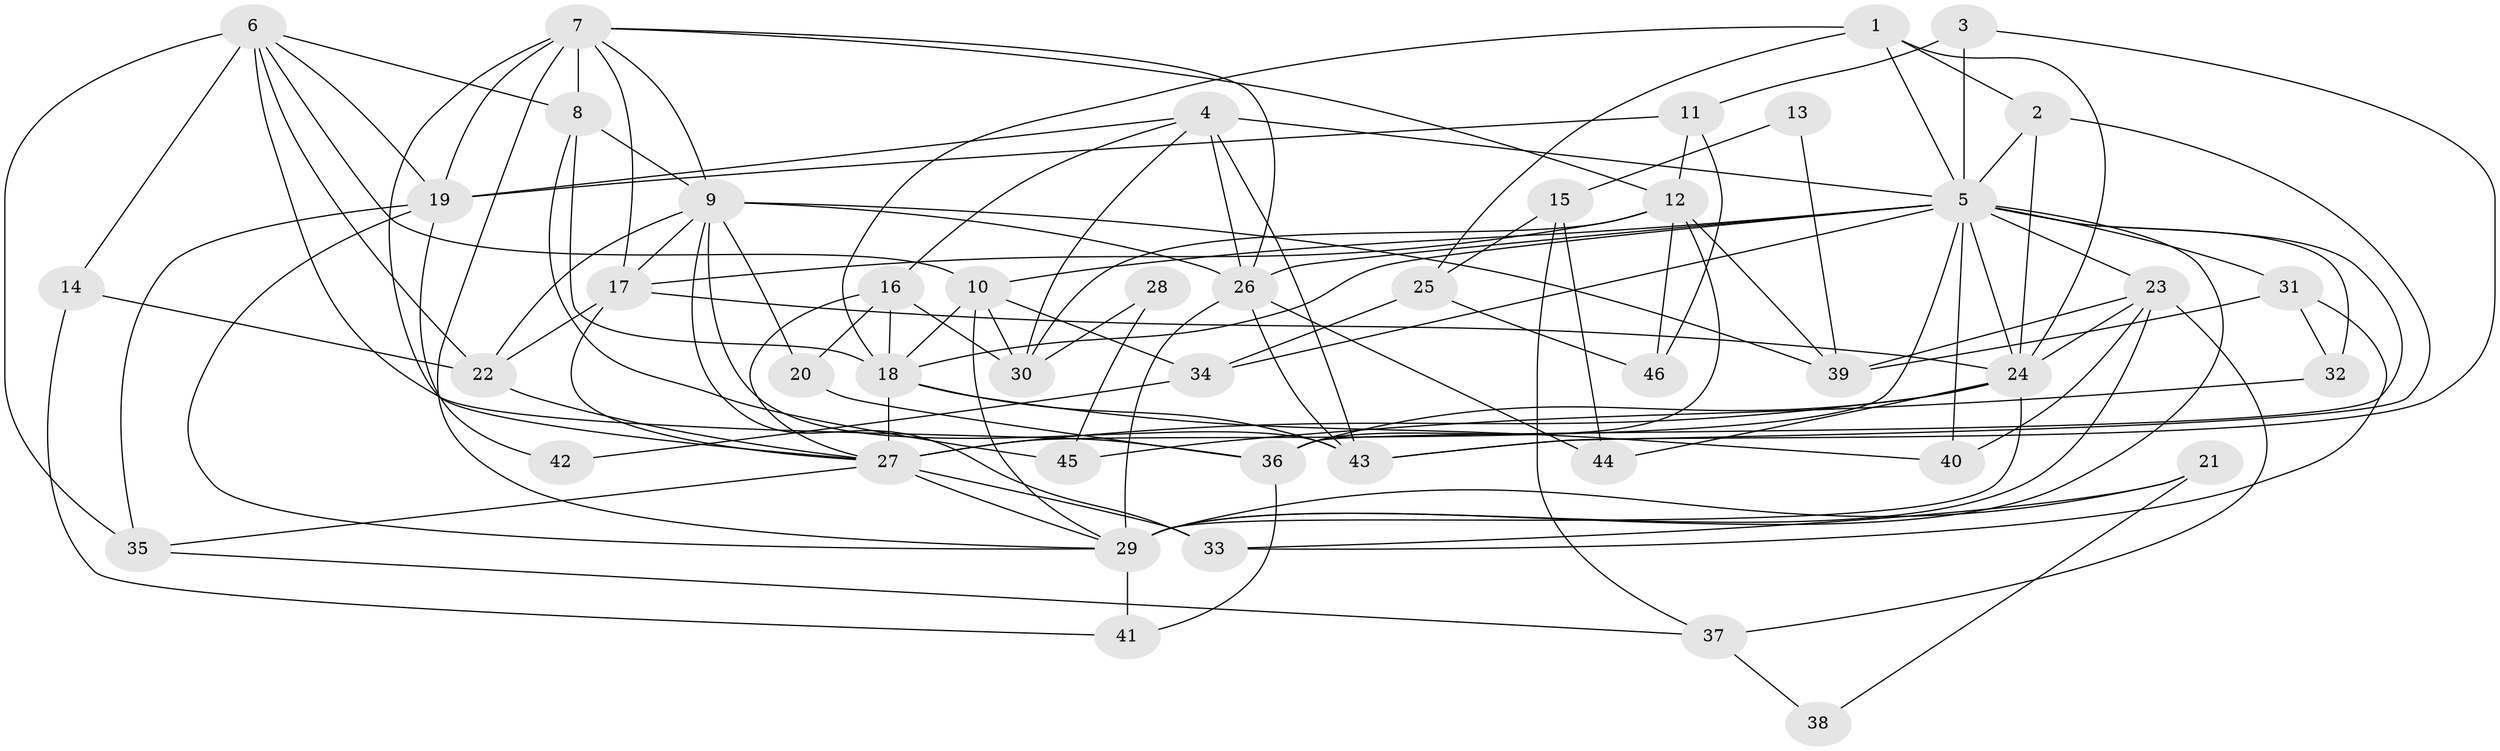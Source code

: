 // original degree distribution, {4: 0.34065934065934067, 2: 0.0989010989010989, 3: 0.27472527472527475, 6: 0.07692307692307693, 5: 0.16483516483516483, 7: 0.03296703296703297, 9: 0.01098901098901099}
// Generated by graph-tools (version 1.1) at 2025/35/03/09/25 02:35:54]
// undirected, 46 vertices, 119 edges
graph export_dot {
graph [start="1"]
  node [color=gray90,style=filled];
  1;
  2;
  3;
  4;
  5;
  6;
  7;
  8;
  9;
  10;
  11;
  12;
  13;
  14;
  15;
  16;
  17;
  18;
  19;
  20;
  21;
  22;
  23;
  24;
  25;
  26;
  27;
  28;
  29;
  30;
  31;
  32;
  33;
  34;
  35;
  36;
  37;
  38;
  39;
  40;
  41;
  42;
  43;
  44;
  45;
  46;
  1 -- 2 [weight=1.0];
  1 -- 5 [weight=1.0];
  1 -- 18 [weight=1.0];
  1 -- 24 [weight=1.0];
  1 -- 25 [weight=1.0];
  2 -- 5 [weight=1.0];
  2 -- 24 [weight=1.0];
  2 -- 43 [weight=1.0];
  3 -- 5 [weight=2.0];
  3 -- 11 [weight=1.0];
  3 -- 43 [weight=1.0];
  4 -- 5 [weight=1.0];
  4 -- 16 [weight=1.0];
  4 -- 19 [weight=1.0];
  4 -- 26 [weight=1.0];
  4 -- 30 [weight=1.0];
  4 -- 43 [weight=3.0];
  5 -- 10 [weight=2.0];
  5 -- 18 [weight=1.0];
  5 -- 23 [weight=3.0];
  5 -- 24 [weight=1.0];
  5 -- 26 [weight=1.0];
  5 -- 27 [weight=2.0];
  5 -- 29 [weight=1.0];
  5 -- 31 [weight=1.0];
  5 -- 32 [weight=1.0];
  5 -- 34 [weight=1.0];
  5 -- 36 [weight=1.0];
  5 -- 40 [weight=1.0];
  6 -- 8 [weight=1.0];
  6 -- 10 [weight=1.0];
  6 -- 14 [weight=1.0];
  6 -- 19 [weight=1.0];
  6 -- 22 [weight=1.0];
  6 -- 35 [weight=2.0];
  6 -- 36 [weight=1.0];
  7 -- 8 [weight=1.0];
  7 -- 9 [weight=1.0];
  7 -- 12 [weight=1.0];
  7 -- 17 [weight=1.0];
  7 -- 19 [weight=1.0];
  7 -- 26 [weight=1.0];
  7 -- 27 [weight=2.0];
  7 -- 29 [weight=1.0];
  8 -- 9 [weight=2.0];
  8 -- 18 [weight=1.0];
  8 -- 45 [weight=1.0];
  9 -- 17 [weight=1.0];
  9 -- 20 [weight=1.0];
  9 -- 22 [weight=1.0];
  9 -- 26 [weight=1.0];
  9 -- 33 [weight=1.0];
  9 -- 39 [weight=1.0];
  9 -- 43 [weight=1.0];
  10 -- 18 [weight=1.0];
  10 -- 29 [weight=1.0];
  10 -- 30 [weight=1.0];
  10 -- 34 [weight=1.0];
  11 -- 12 [weight=1.0];
  11 -- 19 [weight=1.0];
  11 -- 46 [weight=1.0];
  12 -- 17 [weight=1.0];
  12 -- 30 [weight=1.0];
  12 -- 36 [weight=1.0];
  12 -- 39 [weight=1.0];
  12 -- 46 [weight=1.0];
  13 -- 15 [weight=1.0];
  13 -- 39 [weight=1.0];
  14 -- 22 [weight=1.0];
  14 -- 41 [weight=1.0];
  15 -- 25 [weight=1.0];
  15 -- 37 [weight=1.0];
  15 -- 44 [weight=1.0];
  16 -- 18 [weight=1.0];
  16 -- 20 [weight=1.0];
  16 -- 27 [weight=1.0];
  16 -- 30 [weight=1.0];
  17 -- 22 [weight=1.0];
  17 -- 24 [weight=1.0];
  17 -- 27 [weight=1.0];
  18 -- 27 [weight=3.0];
  18 -- 40 [weight=1.0];
  18 -- 43 [weight=1.0];
  19 -- 29 [weight=1.0];
  19 -- 35 [weight=1.0];
  19 -- 42 [weight=1.0];
  20 -- 36 [weight=1.0];
  21 -- 29 [weight=2.0];
  21 -- 33 [weight=1.0];
  21 -- 38 [weight=1.0];
  22 -- 27 [weight=1.0];
  23 -- 24 [weight=1.0];
  23 -- 29 [weight=1.0];
  23 -- 37 [weight=1.0];
  23 -- 39 [weight=1.0];
  23 -- 40 [weight=1.0];
  24 -- 27 [weight=1.0];
  24 -- 29 [weight=1.0];
  24 -- 36 [weight=1.0];
  24 -- 44 [weight=1.0];
  25 -- 34 [weight=1.0];
  25 -- 46 [weight=1.0];
  26 -- 29 [weight=1.0];
  26 -- 43 [weight=1.0];
  26 -- 44 [weight=1.0];
  27 -- 29 [weight=1.0];
  27 -- 33 [weight=1.0];
  27 -- 35 [weight=1.0];
  28 -- 30 [weight=1.0];
  28 -- 45 [weight=1.0];
  29 -- 41 [weight=1.0];
  31 -- 32 [weight=1.0];
  31 -- 33 [weight=1.0];
  31 -- 39 [weight=1.0];
  32 -- 45 [weight=1.0];
  34 -- 42 [weight=1.0];
  35 -- 37 [weight=1.0];
  36 -- 41 [weight=1.0];
  37 -- 38 [weight=1.0];
}
